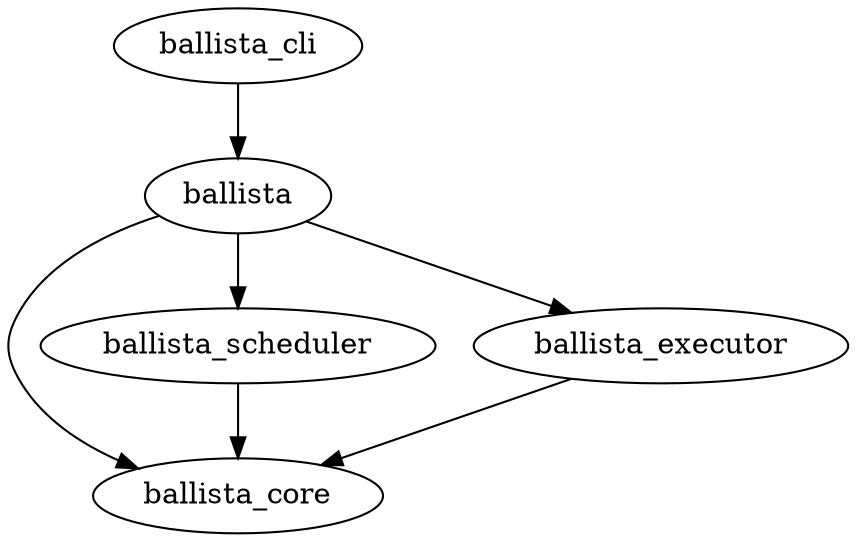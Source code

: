 // Licensed to the Apache Software Foundation (ASF) under one
// or more contributor license agreements.  See the NOTICE file
// distributed with this work for additional information
// regarding copyright ownership.  The ASF licenses this file
// to you under the Apache License, Version 2.0 (the
// "License"); you may not use this file except in compliance
// with the License.  You may obtain a copy of the License at
//
//   http://www.apache.org/licenses/LICENSE-2.0
//
// Unless required by applicable law or agreed to in writing,
// software distributed under the License is distributed on an
// "AS IS" BASIS, WITHOUT WARRANTIES OR CONDITIONS OF ANY
// KIND, either express or implied.  See the License for the
// specific language governing permissions and limitations
// under the License.

digraph G {

    ballista_core
    ballista_scheduler
    ballista_executor
    ballista
    ballista_cli

    ballista_scheduler -> ballista_core

    ballista_executor -> ballista_core

    ballista -> ballista_core
    ballista -> ballista_scheduler
    ballista -> ballista_executor

	ballista_cli -> ballista

}

